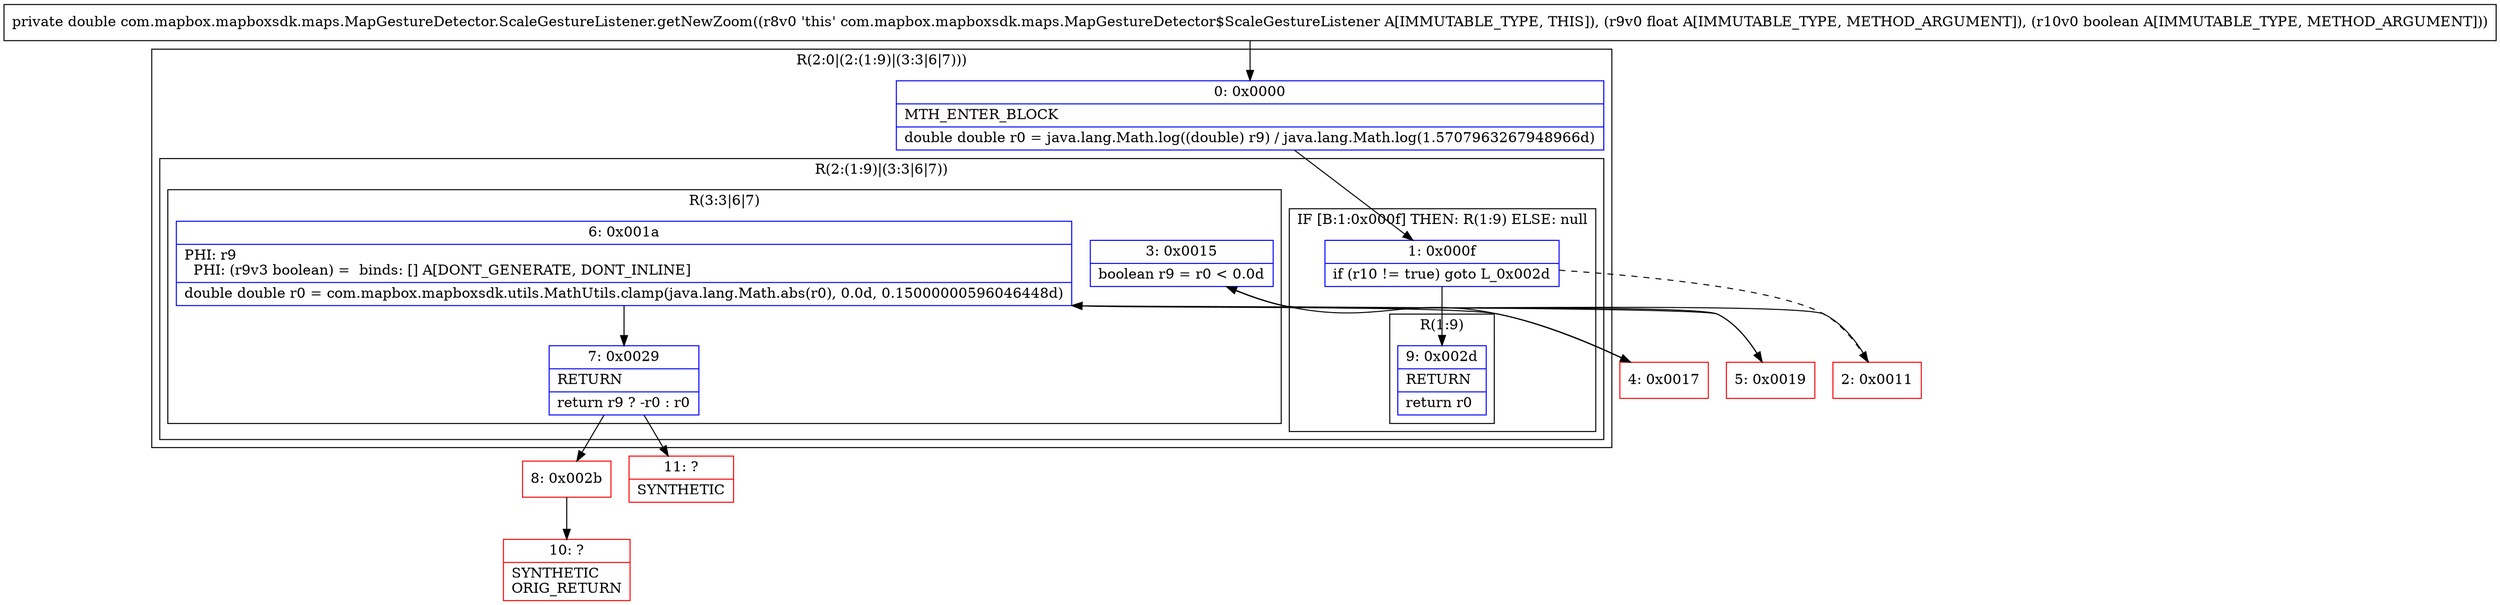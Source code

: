 digraph "CFG forcom.mapbox.mapboxsdk.maps.MapGestureDetector.ScaleGestureListener.getNewZoom(FZ)D" {
subgraph cluster_Region_120140502 {
label = "R(2:0|(2:(1:9)|(3:3|6|7)))";
node [shape=record,color=blue];
Node_0 [shape=record,label="{0\:\ 0x0000|MTH_ENTER_BLOCK\l|double double r0 = java.lang.Math.log((double) r9) \/ java.lang.Math.log(1.5707963267948966d)\l}"];
subgraph cluster_Region_1061993167 {
label = "R(2:(1:9)|(3:3|6|7))";
node [shape=record,color=blue];
subgraph cluster_IfRegion_1576433472 {
label = "IF [B:1:0x000f] THEN: R(1:9) ELSE: null";
node [shape=record,color=blue];
Node_1 [shape=record,label="{1\:\ 0x000f|if (r10 != true) goto L_0x002d\l}"];
subgraph cluster_Region_442075631 {
label = "R(1:9)";
node [shape=record,color=blue];
Node_9 [shape=record,label="{9\:\ 0x002d|RETURN\l|return r0\l}"];
}
}
subgraph cluster_Region_642678956 {
label = "R(3:3|6|7)";
node [shape=record,color=blue];
Node_3 [shape=record,label="{3\:\ 0x0015|boolean r9 = r0 \< 0.0d\l}"];
Node_6 [shape=record,label="{6\:\ 0x001a|PHI: r9 \l  PHI: (r9v3 boolean) =  binds: [] A[DONT_GENERATE, DONT_INLINE]\l|double double r0 = com.mapbox.mapboxsdk.utils.MathUtils.clamp(java.lang.Math.abs(r0), 0.0d, 0.15000000596046448d)\l}"];
Node_7 [shape=record,label="{7\:\ 0x0029|RETURN\l|return r9 ? \-r0 : r0\l}"];
}
}
}
Node_2 [shape=record,color=red,label="{2\:\ 0x0011}"];
Node_4 [shape=record,color=red,label="{4\:\ 0x0017}"];
Node_5 [shape=record,color=red,label="{5\:\ 0x0019}"];
Node_8 [shape=record,color=red,label="{8\:\ 0x002b}"];
Node_10 [shape=record,color=red,label="{10\:\ ?|SYNTHETIC\lORIG_RETURN\l}"];
Node_11 [shape=record,color=red,label="{11\:\ ?|SYNTHETIC\l}"];
MethodNode[shape=record,label="{private double com.mapbox.mapboxsdk.maps.MapGestureDetector.ScaleGestureListener.getNewZoom((r8v0 'this' com.mapbox.mapboxsdk.maps.MapGestureDetector$ScaleGestureListener A[IMMUTABLE_TYPE, THIS]), (r9v0 float A[IMMUTABLE_TYPE, METHOD_ARGUMENT]), (r10v0 boolean A[IMMUTABLE_TYPE, METHOD_ARGUMENT])) }"];
MethodNode -> Node_0;
Node_0 -> Node_1;
Node_1 -> Node_2[style=dashed];
Node_1 -> Node_9;
Node_3 -> Node_4;
Node_3 -> Node_5;
Node_6 -> Node_7;
Node_7 -> Node_8;
Node_7 -> Node_11;
Node_2 -> Node_3;
Node_4 -> Node_6;
Node_5 -> Node_6;
Node_8 -> Node_10;
}

